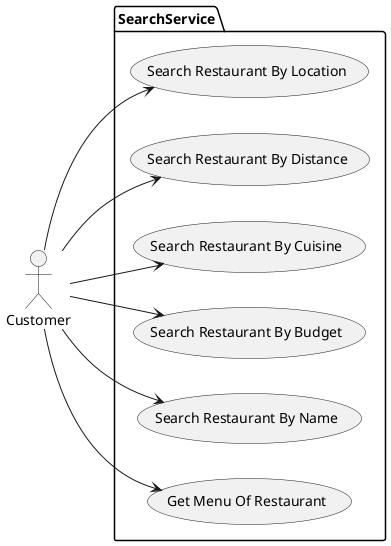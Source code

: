 @startuml
'https://plantuml.com/use-case-diagram

note "This note is connected\nto several objects." as N2

@startuml
left to right direction
actor Customer as Customer

package SearchService {
  usecase "Search Restaurant By Location" as UC1
  usecase "Search Restaurant By Distance" as UC2
  usecase "Search Restaurant By Cuisine" as UC3
  usecase "Search Restaurant By Budget" as UC4
  usecase "Search Restaurant By Name" as UC5
  usecase "Get Menu Of Restaurant" as UC6
}
Customer --> UC1
Customer --> UC2
Customer --> UC3
Customer --> UC4
Customer --> UC5
Customer --> UC6
@enduml

@enduml